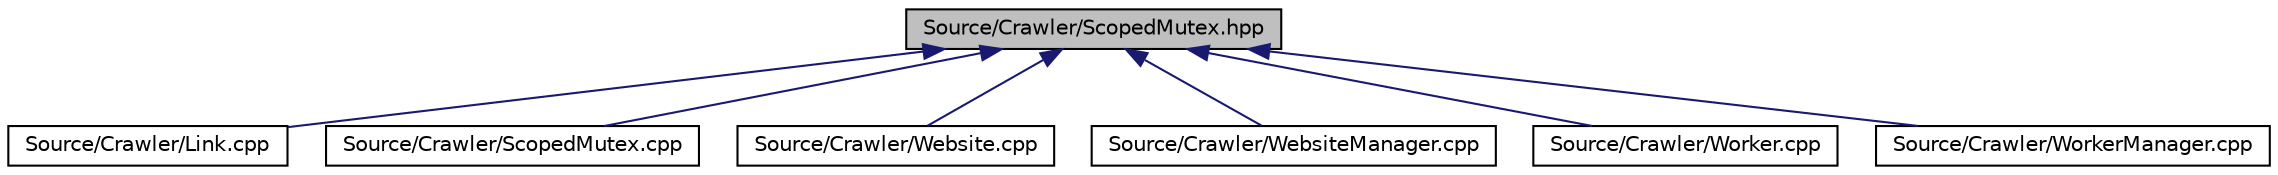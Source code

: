 digraph "Source/Crawler/ScopedMutex.hpp"
{
  edge [fontname="Helvetica",fontsize="10",labelfontname="Helvetica",labelfontsize="10"];
  node [fontname="Helvetica",fontsize="10",shape=record];
  Node1 [label="Source/Crawler/ScopedMutex.hpp",height=0.2,width=0.4,color="black", fillcolor="grey75", style="filled", fontcolor="black"];
  Node1 -> Node2 [dir="back",color="midnightblue",fontsize="10",style="solid"];
  Node2 [label="Source/Crawler/Link.cpp",height=0.2,width=0.4,color="black", fillcolor="white", style="filled",URL="$_link_8cpp.html"];
  Node1 -> Node3 [dir="back",color="midnightblue",fontsize="10",style="solid"];
  Node3 [label="Source/Crawler/ScopedMutex.cpp",height=0.2,width=0.4,color="black", fillcolor="white", style="filled",URL="$_scoped_mutex_8cpp.html"];
  Node1 -> Node4 [dir="back",color="midnightblue",fontsize="10",style="solid"];
  Node4 [label="Source/Crawler/Website.cpp",height=0.2,width=0.4,color="black", fillcolor="white", style="filled",URL="$_website_8cpp.html"];
  Node1 -> Node5 [dir="back",color="midnightblue",fontsize="10",style="solid"];
  Node5 [label="Source/Crawler/WebsiteManager.cpp",height=0.2,width=0.4,color="black", fillcolor="white", style="filled",URL="$_website_manager_8cpp.html"];
  Node1 -> Node6 [dir="back",color="midnightblue",fontsize="10",style="solid"];
  Node6 [label="Source/Crawler/Worker.cpp",height=0.2,width=0.4,color="black", fillcolor="white", style="filled",URL="$_worker_8cpp.html"];
  Node1 -> Node7 [dir="back",color="midnightblue",fontsize="10",style="solid"];
  Node7 [label="Source/Crawler/WorkerManager.cpp",height=0.2,width=0.4,color="black", fillcolor="white", style="filled",URL="$_worker_manager_8cpp.html"];
}

